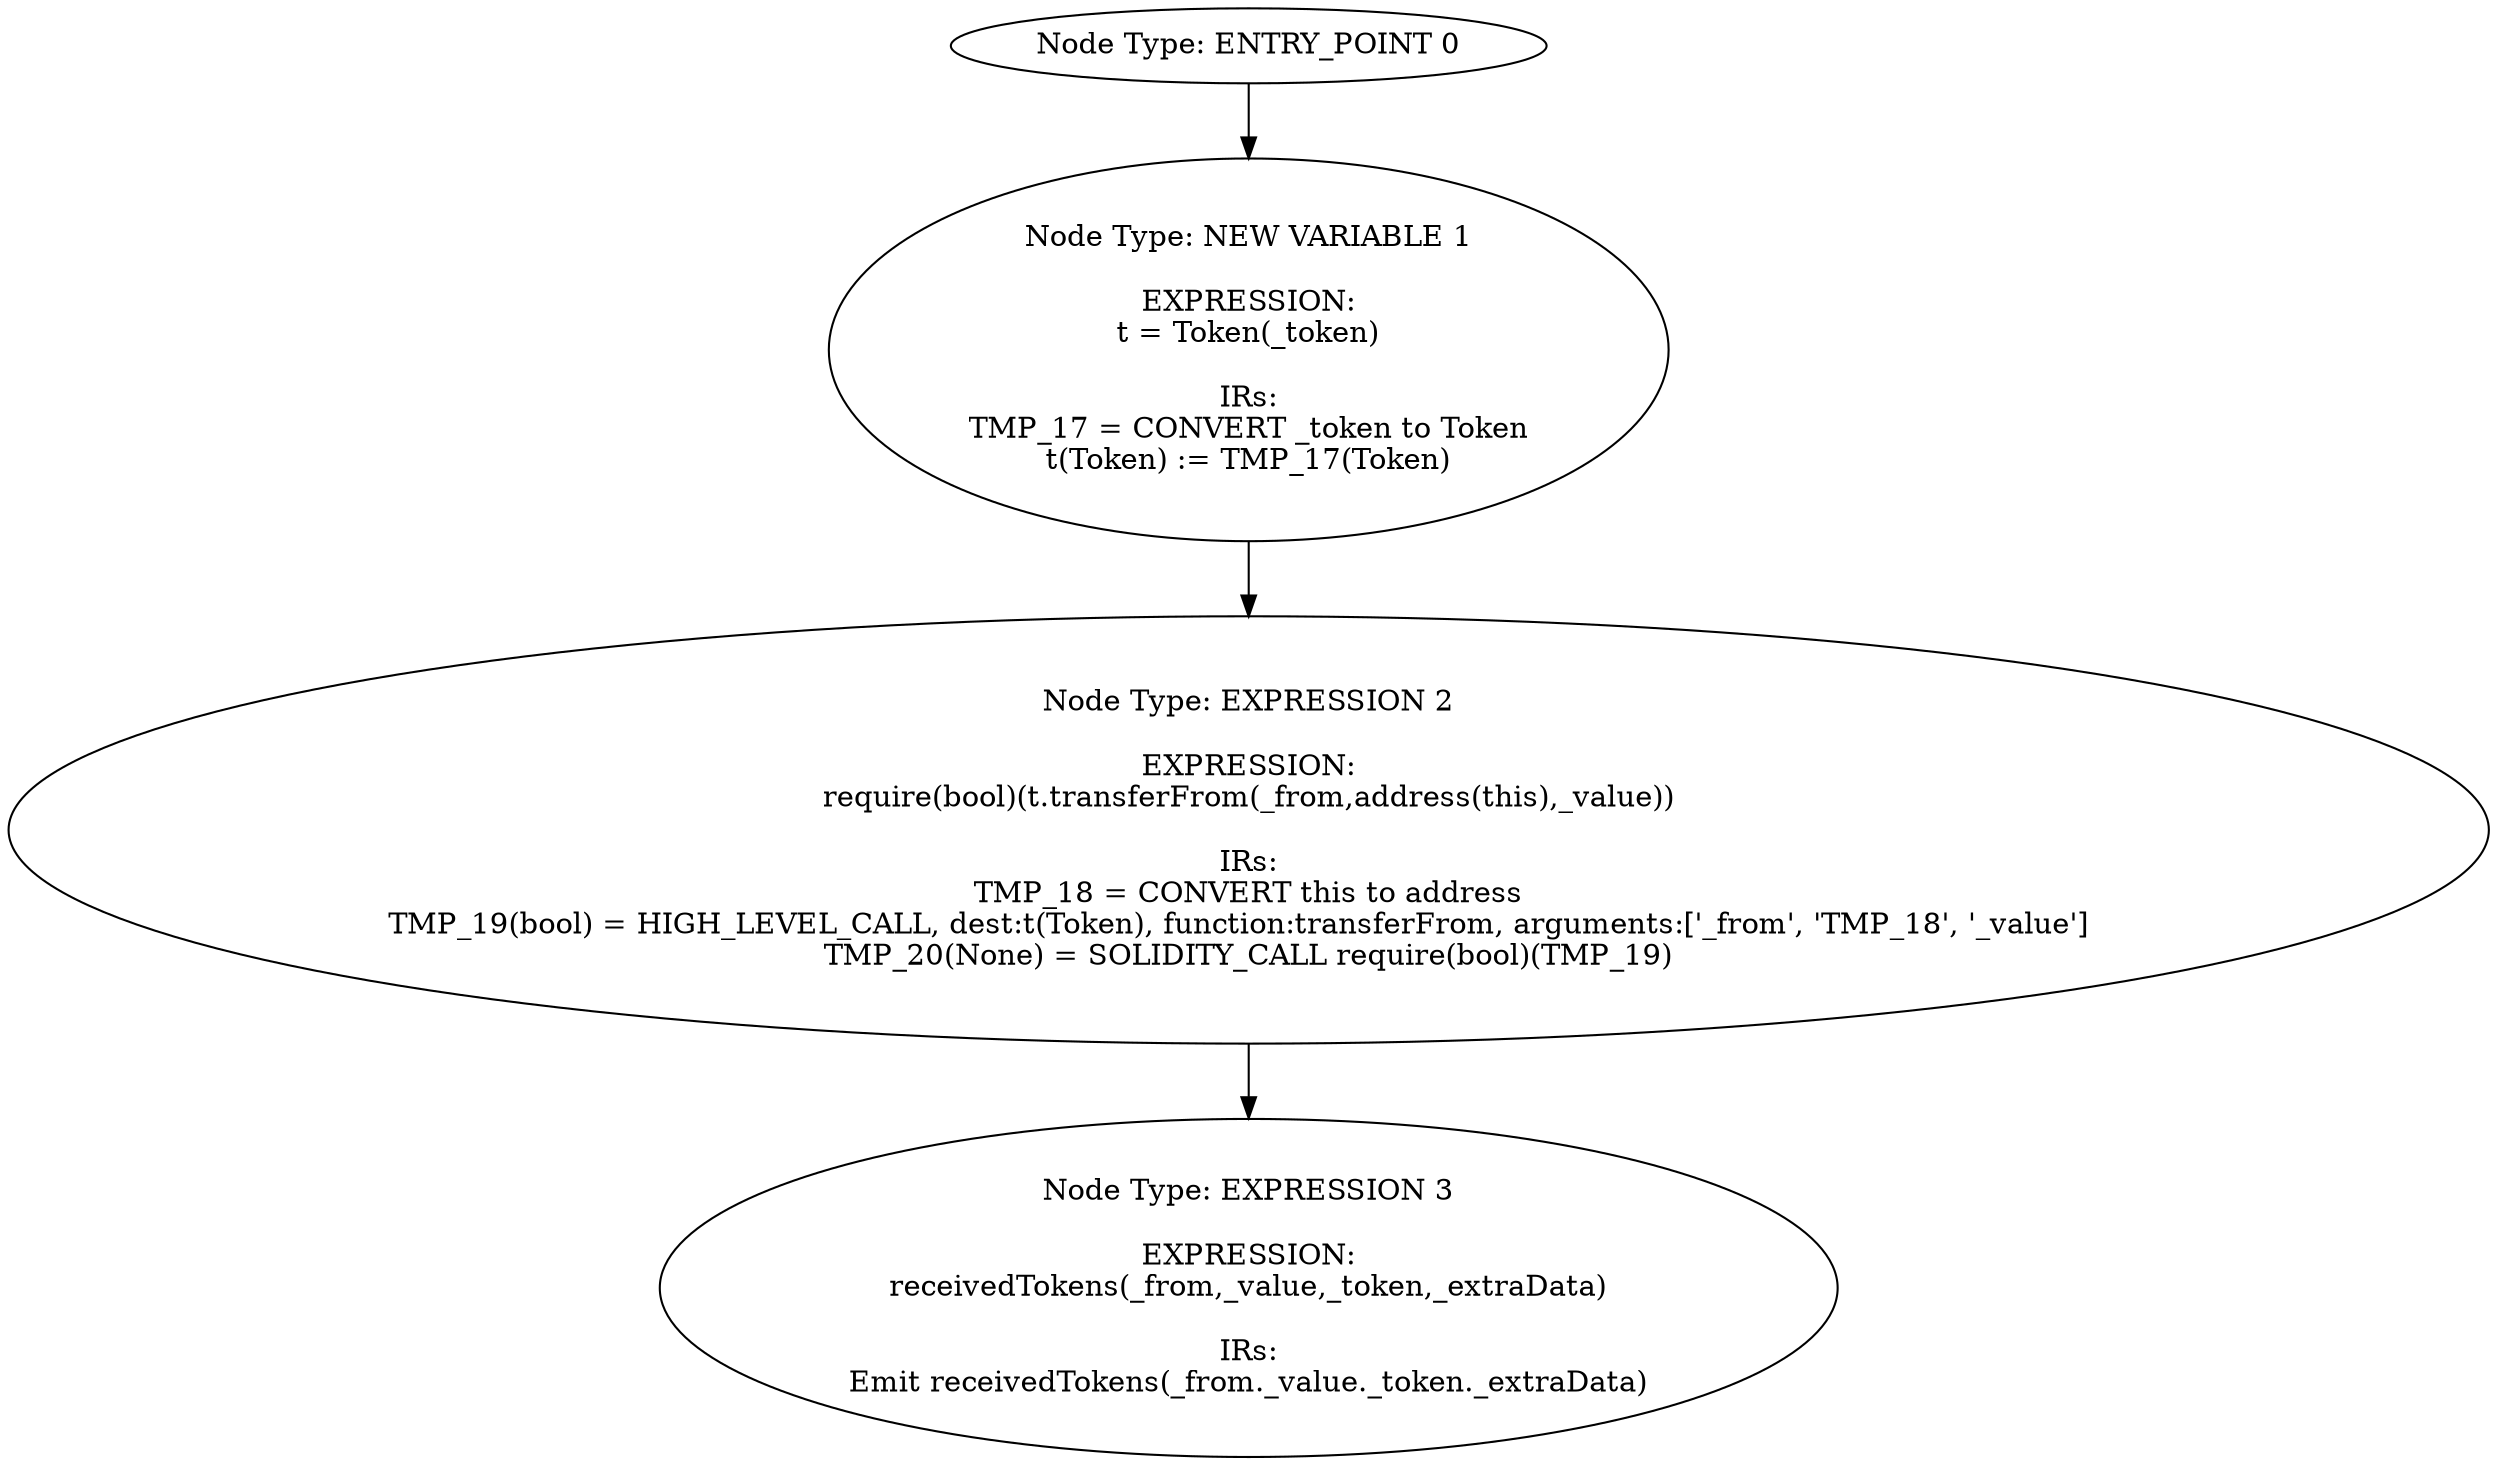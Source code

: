 digraph{
0[label="Node Type: ENTRY_POINT 0
"];
0->1;
1[label="Node Type: NEW VARIABLE 1

EXPRESSION:
t = Token(_token)

IRs:
TMP_17 = CONVERT _token to Token
t(Token) := TMP_17(Token)"];
1->2;
2[label="Node Type: EXPRESSION 2

EXPRESSION:
require(bool)(t.transferFrom(_from,address(this),_value))

IRs:
TMP_18 = CONVERT this to address
TMP_19(bool) = HIGH_LEVEL_CALL, dest:t(Token), function:transferFrom, arguments:['_from', 'TMP_18', '_value']  
TMP_20(None) = SOLIDITY_CALL require(bool)(TMP_19)"];
2->3;
3[label="Node Type: EXPRESSION 3

EXPRESSION:
receivedTokens(_from,_value,_token,_extraData)

IRs:
Emit receivedTokens(_from._value._token._extraData)"];
}

